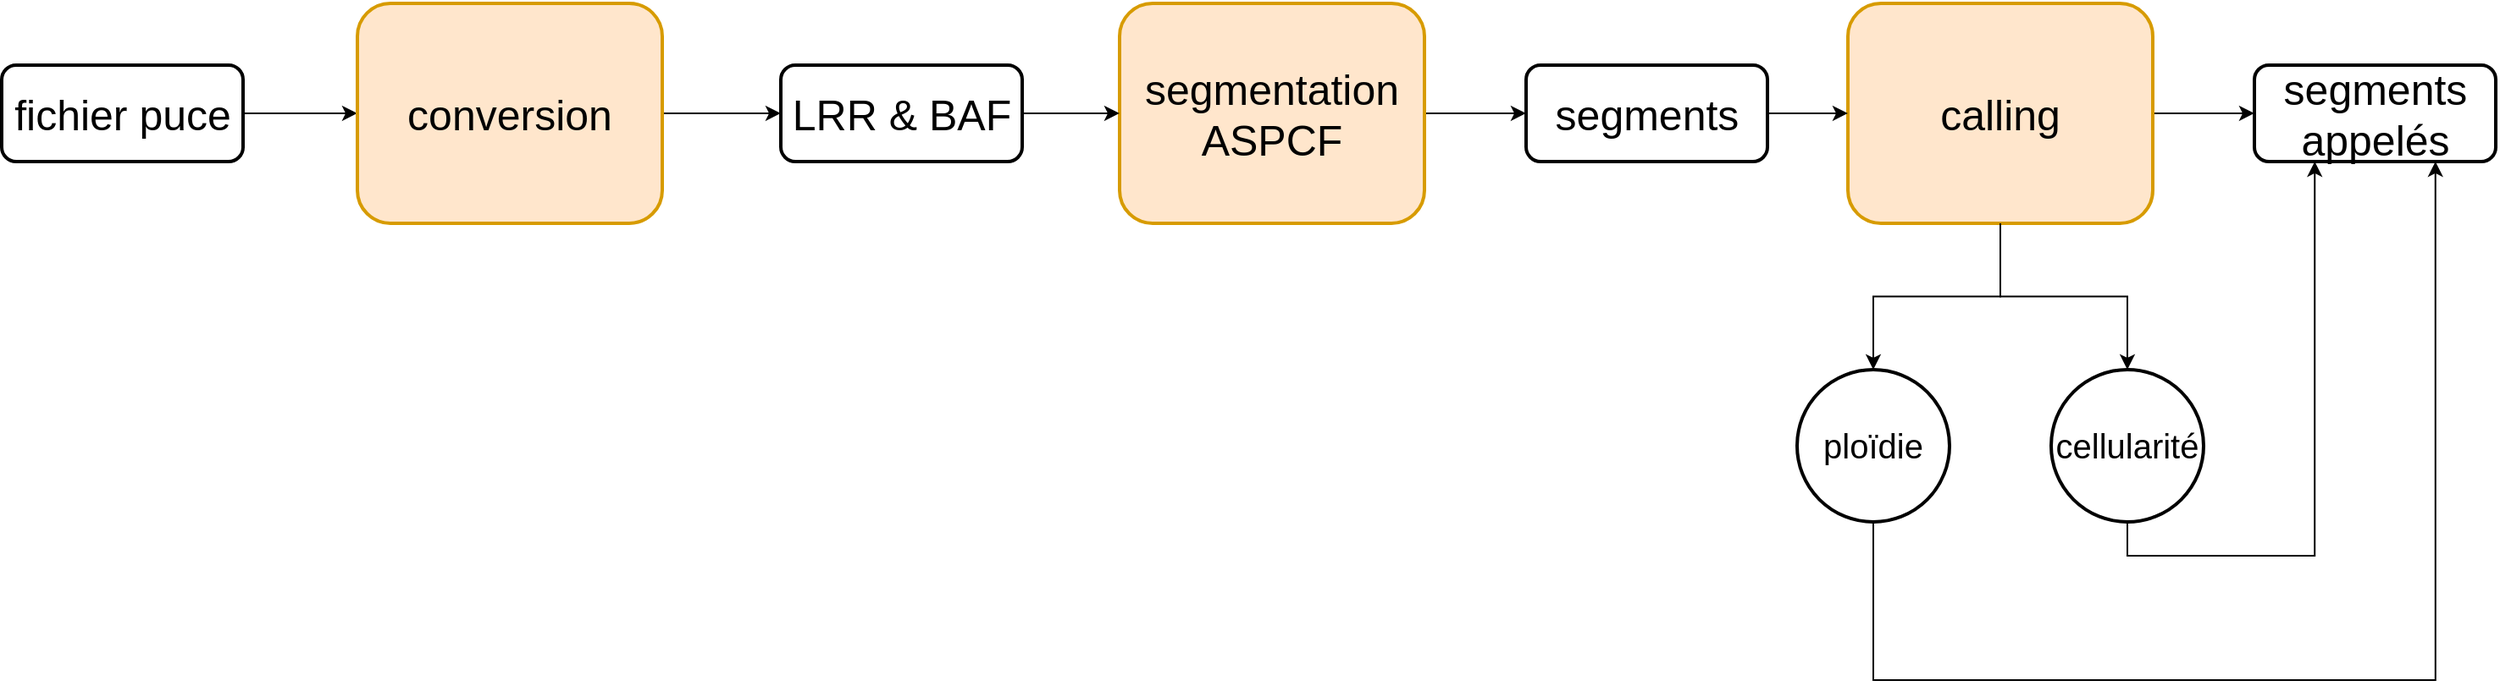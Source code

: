 <mxfile version="18.1.1" type="device"><diagram id="C5RBs43oDa-KdzZeNtuy" name="Page-1"><mxGraphModel dx="-1169" dy="44" grid="1" gridSize="10" guides="1" tooltips="1" connect="1" arrows="1" fold="1" page="0" pageScale="1" pageWidth="827" pageHeight="1169" math="0" shadow="0"><root><mxCell id="WIyWlLk6GJQsqaUBKTNV-0"/><mxCell id="WIyWlLk6GJQsqaUBKTNV-1" parent="WIyWlLk6GJQsqaUBKTNV-0"/><mxCell id="WGFOL4mzrwTQaC1ltKRM-14" style="edgeStyle=orthogonalEdgeStyle;rounded=0;orthogonalLoop=1;jettySize=auto;html=1;exitX=1;exitY=0.5;exitDx=0;exitDy=0;entryX=0;entryY=0.5;entryDx=0;entryDy=0;" parent="WIyWlLk6GJQsqaUBKTNV-1" edge="1"><mxGeometry relative="1" as="geometry"><mxPoint x="3310.005" y="958.511" as="targetPoint"/></mxGeometry></mxCell><mxCell id="WGFOL4mzrwTQaC1ltKRM-2" style="edgeStyle=orthogonalEdgeStyle;rounded=0;orthogonalLoop=1;jettySize=auto;html=1;exitX=1;exitY=0.5;exitDx=0;exitDy=0;entryX=0;entryY=0.5;entryDx=0;entryDy=0;" parent="WIyWlLk6GJQsqaUBKTNV-1" edge="1"><mxGeometry relative="1" as="geometry"><mxPoint x="3110" y="796.805" as="targetPoint"/></mxGeometry></mxCell><mxCell id="WGFOL4mzrwTQaC1ltKRM-16" style="edgeStyle=orthogonalEdgeStyle;rounded=0;orthogonalLoop=1;jettySize=auto;html=1;exitX=1;exitY=0.5;exitDx=0;exitDy=0;entryX=0;entryY=0.5;entryDx=0;entryDy=0;" parent="WIyWlLk6GJQsqaUBKTNV-1" edge="1"><mxGeometry relative="1" as="geometry"><mxPoint x="4970" y="825" as="sourcePoint"/></mxGeometry></mxCell><mxCell id="au5kyPTkJQoHNjVIe5Yk-0" style="edgeStyle=orthogonalEdgeStyle;rounded=0;orthogonalLoop=1;jettySize=auto;html=1;exitX=1;exitY=0.5;exitDx=0;exitDy=0;entryX=0;entryY=0.5;entryDx=0;entryDy=0;fontSize=25;" parent="WIyWlLk6GJQsqaUBKTNV-1" source="au5kyPTkJQoHNjVIe5Yk-1" target="au5kyPTkJQoHNjVIe5Yk-11" edge="1"><mxGeometry relative="1" as="geometry"/></mxCell><mxCell id="au5kyPTkJQoHNjVIe5Yk-1" value="&lt;div style=&quot;font-size: 25px;&quot;&gt;segmentation&lt;/div&gt;&lt;div style=&quot;font-size: 25px;&quot;&gt;ASPCF&lt;br style=&quot;font-size: 25px;&quot;&gt;&lt;/div&gt;" style="rounded=1;whiteSpace=wrap;html=1;shadow=0;fontFamily=Helvetica;fontSize=25;fontColor=default;align=center;strokeColor=#d79b00;strokeWidth=2;fillColor=#ffe6cc;" parent="WIyWlLk6GJQsqaUBKTNV-1" vertex="1"><mxGeometry x="3880.0" y="1339.98" width="180" height="130" as="geometry"/></mxCell><mxCell id="au5kyPTkJQoHNjVIe5Yk-2" style="edgeStyle=orthogonalEdgeStyle;rounded=0;orthogonalLoop=1;jettySize=auto;html=1;entryX=0;entryY=0.5;entryDx=0;entryDy=0;fontSize=25;" parent="WIyWlLk6GJQsqaUBKTNV-1" source="au5kyPTkJQoHNjVIe5Yk-3" target="au5kyPTkJQoHNjVIe5Yk-7" edge="1"><mxGeometry relative="1" as="geometry"><mxPoint x="3260.01" y="1253.625" as="targetPoint"/></mxGeometry></mxCell><mxCell id="au5kyPTkJQoHNjVIe5Yk-3" value="fichier puce" style="rounded=1;whiteSpace=wrap;html=1;fontSize=25;glass=0;strokeWidth=2;shadow=0;aspect=fixed;" parent="WIyWlLk6GJQsqaUBKTNV-1" vertex="1"><mxGeometry x="3220" y="1376.484" width="142.507" height="57.003" as="geometry"/></mxCell><mxCell id="au5kyPTkJQoHNjVIe5Yk-4" style="edgeStyle=orthogonalEdgeStyle;rounded=0;orthogonalLoop=1;jettySize=auto;html=1;exitX=1;exitY=0.5;exitDx=0;exitDy=0;entryX=0;entryY=0.5;entryDx=0;entryDy=0;fontSize=25;" parent="WIyWlLk6GJQsqaUBKTNV-1" source="au5kyPTkJQoHNjVIe5Yk-5" target="au5kyPTkJQoHNjVIe5Yk-12" edge="1"><mxGeometry relative="1" as="geometry"/></mxCell><mxCell id="au5kyPTkJQoHNjVIe5Yk-5" value="&lt;div style=&quot;font-size: 25px;&quot;&gt;calling &lt;br style=&quot;font-size: 25px;&quot;&gt;&lt;/div&gt;" style="rounded=1;whiteSpace=wrap;html=1;shadow=0;fontFamily=Helvetica;fontSize=25;fontColor=default;align=center;strokeColor=#d79b00;strokeWidth=2;fillColor=#ffe6cc;" parent="WIyWlLk6GJQsqaUBKTNV-1" vertex="1"><mxGeometry x="4310.0" y="1339.99" width="180" height="130" as="geometry"/></mxCell><mxCell id="au5kyPTkJQoHNjVIe5Yk-6" style="edgeStyle=orthogonalEdgeStyle;rounded=0;orthogonalLoop=1;jettySize=auto;html=1;exitX=1;exitY=0.5;exitDx=0;exitDy=0;entryX=0;entryY=0.5;entryDx=0;entryDy=0;fontSize=25;" parent="WIyWlLk6GJQsqaUBKTNV-1" source="au5kyPTkJQoHNjVIe5Yk-7" target="au5kyPTkJQoHNjVIe5Yk-9" edge="1"><mxGeometry relative="1" as="geometry"/></mxCell><mxCell id="au5kyPTkJQoHNjVIe5Yk-7" value="conversion" style="rounded=1;whiteSpace=wrap;html=1;shadow=0;fontFamily=Helvetica;fontSize=25;fontColor=default;align=center;strokeColor=#d79b00;strokeWidth=2;fillColor=#ffe6cc;" parent="WIyWlLk6GJQsqaUBKTNV-1" vertex="1"><mxGeometry x="3430.0" y="1339.98" width="180" height="130" as="geometry"/></mxCell><mxCell id="au5kyPTkJQoHNjVIe5Yk-8" style="edgeStyle=orthogonalEdgeStyle;rounded=0;orthogonalLoop=1;jettySize=auto;html=1;exitX=1;exitY=0.5;exitDx=0;exitDy=0;entryX=0;entryY=0.5;entryDx=0;entryDy=0;fontSize=25;" parent="WIyWlLk6GJQsqaUBKTNV-1" source="au5kyPTkJQoHNjVIe5Yk-9" target="au5kyPTkJQoHNjVIe5Yk-1" edge="1"><mxGeometry relative="1" as="geometry"/></mxCell><mxCell id="au5kyPTkJQoHNjVIe5Yk-9" value="LRR &amp;amp; BAF" style="rounded=1;whiteSpace=wrap;html=1;fontSize=25;glass=0;strokeWidth=2;shadow=0;aspect=fixed;" parent="WIyWlLk6GJQsqaUBKTNV-1" vertex="1"><mxGeometry x="3680.005" y="1376.48" width="142.507" height="57.003" as="geometry"/></mxCell><mxCell id="au5kyPTkJQoHNjVIe5Yk-10" style="edgeStyle=orthogonalEdgeStyle;rounded=0;orthogonalLoop=1;jettySize=auto;html=1;entryX=0;entryY=0.5;entryDx=0;entryDy=0;fontSize=25;" parent="WIyWlLk6GJQsqaUBKTNV-1" source="au5kyPTkJQoHNjVIe5Yk-11" target="au5kyPTkJQoHNjVIe5Yk-5" edge="1"><mxGeometry relative="1" as="geometry"><mxPoint x="4190.01" y="1254.915" as="targetPoint"/></mxGeometry></mxCell><mxCell id="au5kyPTkJQoHNjVIe5Yk-11" value="segments" style="rounded=1;whiteSpace=wrap;html=1;fontSize=25;glass=0;strokeWidth=2;shadow=0;aspect=fixed;" parent="WIyWlLk6GJQsqaUBKTNV-1" vertex="1"><mxGeometry x="4120.005" y="1376.48" width="142.507" height="57.003" as="geometry"/></mxCell><mxCell id="au5kyPTkJQoHNjVIe5Yk-12" value="segments appelés" style="rounded=1;whiteSpace=wrap;html=1;fontSize=25;glass=0;strokeWidth=2;shadow=0;aspect=fixed;" parent="WIyWlLk6GJQsqaUBKTNV-1" vertex="1"><mxGeometry x="4549.998" y="1376.489" width="142.507" height="57.003" as="geometry"/></mxCell><mxCell id="au5kyPTkJQoHNjVIe5Yk-13" style="edgeStyle=orthogonalEdgeStyle;rounded=0;orthogonalLoop=1;jettySize=auto;html=1;entryX=0.5;entryY=0;entryDx=0;entryDy=0;exitX=0.5;exitY=1;exitDx=0;exitDy=0;fontSize=25;" parent="WIyWlLk6GJQsqaUBKTNV-1" source="au5kyPTkJQoHNjVIe5Yk-5" target="au5kyPTkJQoHNjVIe5Yk-14" edge="1"><mxGeometry relative="1" as="geometry"><mxPoint x="4320.0" y="1414.99" as="targetPoint"/><mxPoint x="4252.512" y="1414.99" as="sourcePoint"/></mxGeometry></mxCell><mxCell id="i-Idd1NyksZ04BGhz3Yh-0" style="edgeStyle=orthogonalEdgeStyle;rounded=0;orthogonalLoop=1;jettySize=auto;html=1;entryX=0.75;entryY=1;entryDx=0;entryDy=0;" edge="1" parent="WIyWlLk6GJQsqaUBKTNV-1" source="au5kyPTkJQoHNjVIe5Yk-14" target="au5kyPTkJQoHNjVIe5Yk-12"><mxGeometry relative="1" as="geometry"><Array as="points"><mxPoint x="4325" y="1740"/><mxPoint x="4657" y="1740"/></Array></mxGeometry></mxCell><mxCell id="au5kyPTkJQoHNjVIe5Yk-14" value="ploïdie" style="ellipse;whiteSpace=wrap;html=1;aspect=fixed;fontSize=20;strokeWidth=2;" parent="WIyWlLk6GJQsqaUBKTNV-1" vertex="1"><mxGeometry x="4280.0" y="1556.49" width="90" height="90" as="geometry"/></mxCell><mxCell id="au5kyPTkJQoHNjVIe5Yk-15" style="edgeStyle=orthogonalEdgeStyle;rounded=0;orthogonalLoop=1;jettySize=auto;html=1;exitX=0.5;exitY=1;exitDx=0;exitDy=0;entryX=0.5;entryY=0;entryDx=0;entryDy=0;fontSize=25;" parent="WIyWlLk6GJQsqaUBKTNV-1" source="au5kyPTkJQoHNjVIe5Yk-5" target="au5kyPTkJQoHNjVIe5Yk-16" edge="1"><mxGeometry relative="1" as="geometry"><mxPoint x="4470.0" y="1556.49" as="targetPoint"/><mxPoint x="4410.0" y="1479.99" as="sourcePoint"/></mxGeometry></mxCell><mxCell id="au5kyPTkJQoHNjVIe5Yk-16" value="cellularité" style="ellipse;whiteSpace=wrap;html=1;aspect=fixed;fontSize=20;strokeWidth=2;" parent="WIyWlLk6GJQsqaUBKTNV-1" vertex="1"><mxGeometry x="4430.0" y="1556.49" width="90" height="90" as="geometry"/></mxCell><mxCell id="au5kyPTkJQoHNjVIe5Yk-17" style="edgeStyle=orthogonalEdgeStyle;rounded=0;orthogonalLoop=1;jettySize=auto;html=1;exitX=0.5;exitY=1;exitDx=0;exitDy=0;entryX=0.25;entryY=1;entryDx=0;entryDy=0;fontSize=25;" parent="WIyWlLk6GJQsqaUBKTNV-1" source="au5kyPTkJQoHNjVIe5Yk-16" target="au5kyPTkJQoHNjVIe5Yk-12" edge="1"><mxGeometry relative="1" as="geometry"><mxPoint x="4485.0" y="1566.49" as="targetPoint"/><mxPoint x="4410.0" y="1479.99" as="sourcePoint"/></mxGeometry></mxCell></root></mxGraphModel></diagram></mxfile>